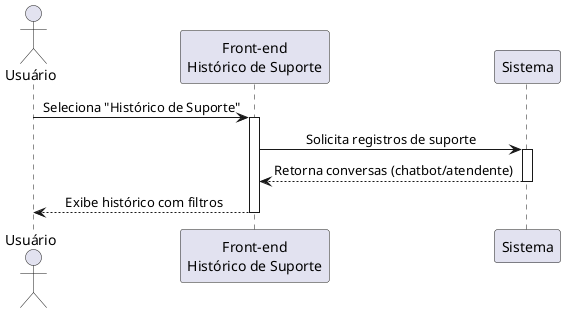 @startuml Historico_Atend
skinparam sequenceMessageAlign center

actor Usuário
participant FE as "Front-end\nHistórico de Suporte"
participant Sistema

Usuário -> FE: Seleciona "Histórico de Suporte"
activate FE

FE -> Sistema: Solicita registros de suporte  
activate Sistema

Sistema --> FE: Retorna conversas (chatbot/atendente)  
deactivate Sistema

FE --> Usuário: Exibe histórico com filtros
deactivate FE
@enduml